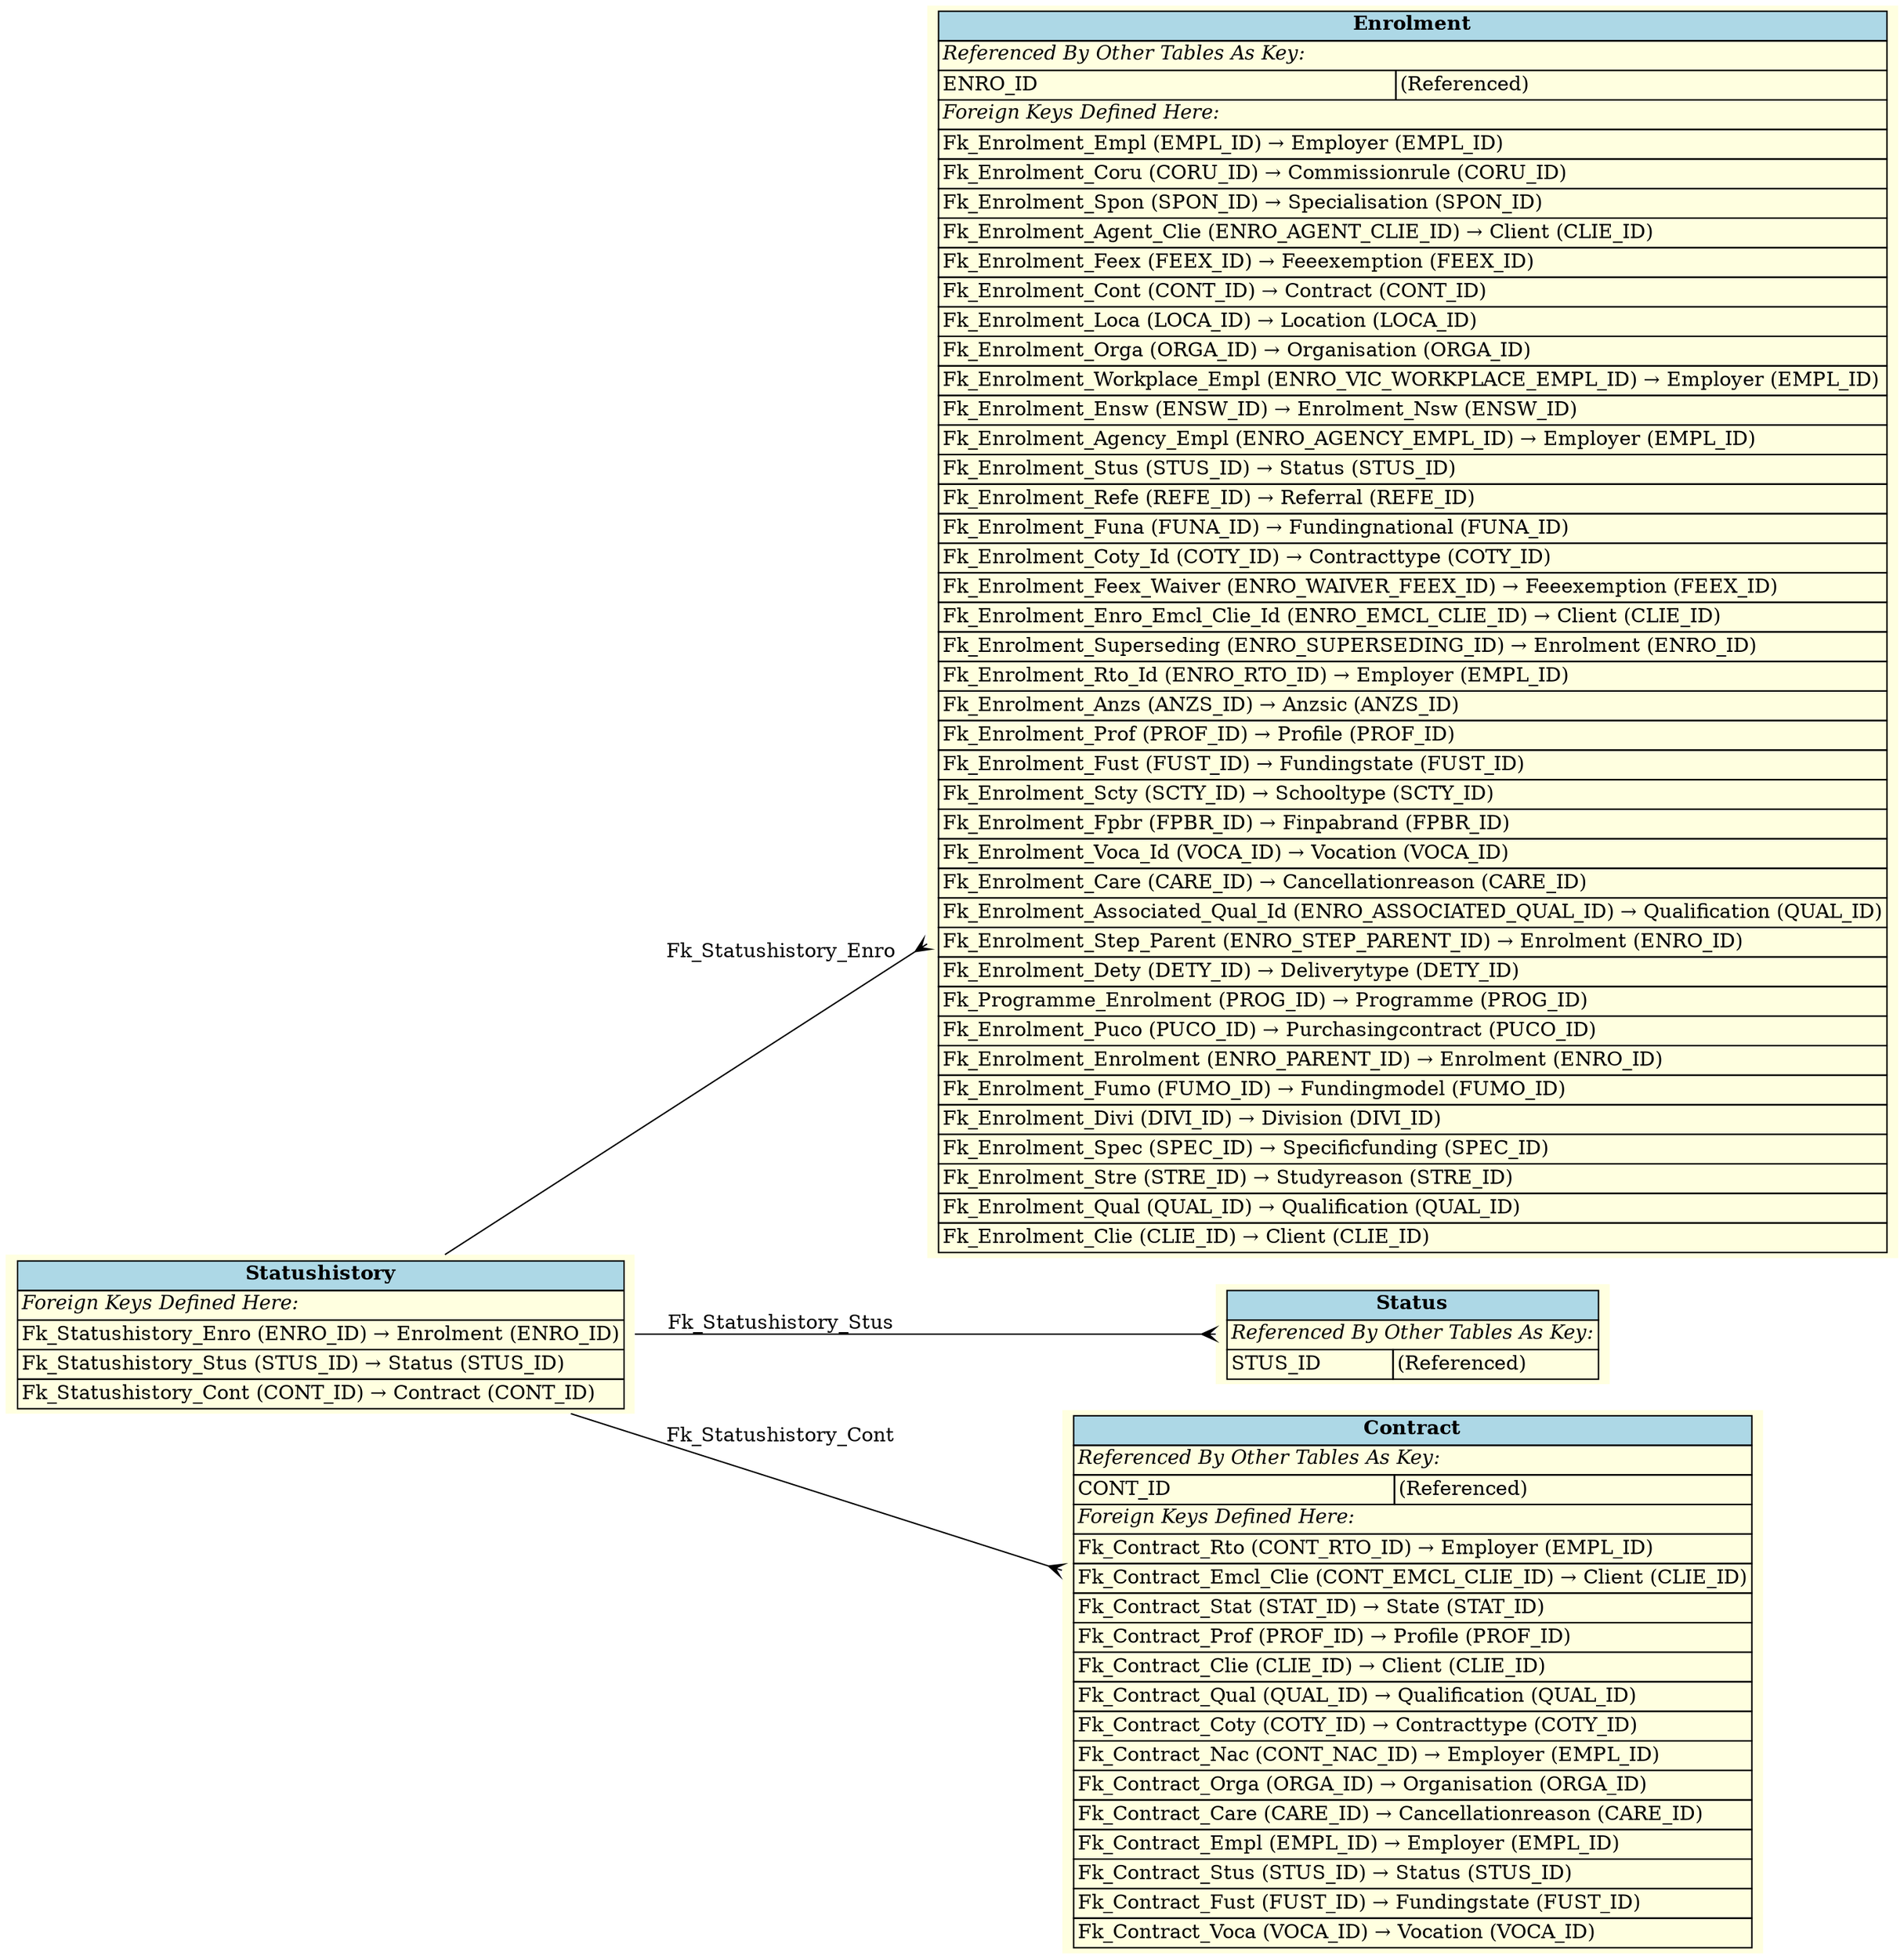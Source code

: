digraph ERD {
  rankdir=LR;
  node [shape=plaintext, style=filled, fillcolor=lightyellow];
  edge [arrowhead=crow, arrowtail=none, dir=both, labelfontsize=10];

  "Enrolment" [
    label=<
    <TABLE BORDER="0" CELLBORDER="1" CELLSPACING="0" BGCOLOR="lightyellow">
      <TR><TD COLSPAN="2" BGCOLOR="lightblue"><B>Enrolment</B></TD></TR>
      <TR><TD COLSPAN="2" ALIGN="LEFT"><I>Referenced By Other Tables As Key:</I></TD></TR>
      <TR><TD ALIGN="LEFT">ENRO_ID</TD><TD ALIGN="LEFT">(Referenced)</TD></TR>
      <TR><TD COLSPAN="2" ALIGN="LEFT"><I>Foreign Keys Defined Here:</I></TD></TR>
      <TR><TD ALIGN="LEFT" COLSPAN="2">Fk_Enrolment_Empl (EMPL_ID) &rarr; Employer (EMPL_ID)</TD></TR>
      <TR><TD ALIGN="LEFT" COLSPAN="2">Fk_Enrolment_Coru (CORU_ID) &rarr; Commissionrule (CORU_ID)</TD></TR>
      <TR><TD ALIGN="LEFT" COLSPAN="2">Fk_Enrolment_Spon (SPON_ID) &rarr; Specialisation (SPON_ID)</TD></TR>
      <TR><TD ALIGN="LEFT" COLSPAN="2">Fk_Enrolment_Agent_Clie (ENRO_AGENT_CLIE_ID) &rarr; Client (CLIE_ID)</TD></TR>
      <TR><TD ALIGN="LEFT" COLSPAN="2">Fk_Enrolment_Feex (FEEX_ID) &rarr; Feeexemption (FEEX_ID)</TD></TR>
      <TR><TD ALIGN="LEFT" COLSPAN="2">Fk_Enrolment_Cont (CONT_ID) &rarr; Contract (CONT_ID)</TD></TR>
      <TR><TD ALIGN="LEFT" COLSPAN="2">Fk_Enrolment_Loca (LOCA_ID) &rarr; Location (LOCA_ID)</TD></TR>
      <TR><TD ALIGN="LEFT" COLSPAN="2">Fk_Enrolment_Orga (ORGA_ID) &rarr; Organisation (ORGA_ID)</TD></TR>
      <TR><TD ALIGN="LEFT" COLSPAN="2">Fk_Enrolment_Workplace_Empl (ENRO_VIC_WORKPLACE_EMPL_ID) &rarr; Employer (EMPL_ID)</TD></TR>
      <TR><TD ALIGN="LEFT" COLSPAN="2">Fk_Enrolment_Ensw (ENSW_ID) &rarr; Enrolment_Nsw (ENSW_ID)</TD></TR>
      <TR><TD ALIGN="LEFT" COLSPAN="2">Fk_Enrolment_Agency_Empl (ENRO_AGENCY_EMPL_ID) &rarr; Employer (EMPL_ID)</TD></TR>
      <TR><TD ALIGN="LEFT" COLSPAN="2">Fk_Enrolment_Stus (STUS_ID) &rarr; Status (STUS_ID)</TD></TR>
      <TR><TD ALIGN="LEFT" COLSPAN="2">Fk_Enrolment_Refe (REFE_ID) &rarr; Referral (REFE_ID)</TD></TR>
      <TR><TD ALIGN="LEFT" COLSPAN="2">Fk_Enrolment_Funa (FUNA_ID) &rarr; Fundingnational (FUNA_ID)</TD></TR>
      <TR><TD ALIGN="LEFT" COLSPAN="2">Fk_Enrolment_Coty_Id (COTY_ID) &rarr; Contracttype (COTY_ID)</TD></TR>
      <TR><TD ALIGN="LEFT" COLSPAN="2">Fk_Enrolment_Feex_Waiver (ENRO_WAIVER_FEEX_ID) &rarr; Feeexemption (FEEX_ID)</TD></TR>
      <TR><TD ALIGN="LEFT" COLSPAN="2">Fk_Enrolment_Enro_Emcl_Clie_Id (ENRO_EMCL_CLIE_ID) &rarr; Client (CLIE_ID)</TD></TR>
      <TR><TD ALIGN="LEFT" COLSPAN="2">Fk_Enrolment_Superseding (ENRO_SUPERSEDING_ID) &rarr; Enrolment (ENRO_ID)</TD></TR>
      <TR><TD ALIGN="LEFT" COLSPAN="2">Fk_Enrolment_Rto_Id (ENRO_RTO_ID) &rarr; Employer (EMPL_ID)</TD></TR>
      <TR><TD ALIGN="LEFT" COLSPAN="2">Fk_Enrolment_Anzs (ANZS_ID) &rarr; Anzsic (ANZS_ID)</TD></TR>
      <TR><TD ALIGN="LEFT" COLSPAN="2">Fk_Enrolment_Prof (PROF_ID) &rarr; Profile (PROF_ID)</TD></TR>
      <TR><TD ALIGN="LEFT" COLSPAN="2">Fk_Enrolment_Fust (FUST_ID) &rarr; Fundingstate (FUST_ID)</TD></TR>
      <TR><TD ALIGN="LEFT" COLSPAN="2">Fk_Enrolment_Scty (SCTY_ID) &rarr; Schooltype (SCTY_ID)</TD></TR>
      <TR><TD ALIGN="LEFT" COLSPAN="2">Fk_Enrolment_Fpbr (FPBR_ID) &rarr; Finpabrand (FPBR_ID)</TD></TR>
      <TR><TD ALIGN="LEFT" COLSPAN="2">Fk_Enrolment_Voca_Id (VOCA_ID) &rarr; Vocation (VOCA_ID)</TD></TR>
      <TR><TD ALIGN="LEFT" COLSPAN="2">Fk_Enrolment_Care (CARE_ID) &rarr; Cancellationreason (CARE_ID)</TD></TR>
      <TR><TD ALIGN="LEFT" COLSPAN="2">Fk_Enrolment_Associated_Qual_Id (ENRO_ASSOCIATED_QUAL_ID) &rarr; Qualification (QUAL_ID)</TD></TR>
      <TR><TD ALIGN="LEFT" COLSPAN="2">Fk_Enrolment_Step_Parent (ENRO_STEP_PARENT_ID) &rarr; Enrolment (ENRO_ID)</TD></TR>
      <TR><TD ALIGN="LEFT" COLSPAN="2">Fk_Enrolment_Dety (DETY_ID) &rarr; Deliverytype (DETY_ID)</TD></TR>
      <TR><TD ALIGN="LEFT" COLSPAN="2">Fk_Programme_Enrolment (PROG_ID) &rarr; Programme (PROG_ID)</TD></TR>
      <TR><TD ALIGN="LEFT" COLSPAN="2">Fk_Enrolment_Puco (PUCO_ID) &rarr; Purchasingcontract (PUCO_ID)</TD></TR>
      <TR><TD ALIGN="LEFT" COLSPAN="2">Fk_Enrolment_Enrolment (ENRO_PARENT_ID) &rarr; Enrolment (ENRO_ID)</TD></TR>
      <TR><TD ALIGN="LEFT" COLSPAN="2">Fk_Enrolment_Fumo (FUMO_ID) &rarr; Fundingmodel (FUMO_ID)</TD></TR>
      <TR><TD ALIGN="LEFT" COLSPAN="2">Fk_Enrolment_Divi (DIVI_ID) &rarr; Division (DIVI_ID)</TD></TR>
      <TR><TD ALIGN="LEFT" COLSPAN="2">Fk_Enrolment_Spec (SPEC_ID) &rarr; Specificfunding (SPEC_ID)</TD></TR>
      <TR><TD ALIGN="LEFT" COLSPAN="2">Fk_Enrolment_Stre (STRE_ID) &rarr; Studyreason (STRE_ID)</TD></TR>
      <TR><TD ALIGN="LEFT" COLSPAN="2">Fk_Enrolment_Qual (QUAL_ID) &rarr; Qualification (QUAL_ID)</TD></TR>
      <TR><TD ALIGN="LEFT" COLSPAN="2">Fk_Enrolment_Clie (CLIE_ID) &rarr; Client (CLIE_ID)</TD></TR>
    </TABLE>
    >
  ];

  "Status" [
    label=<
    <TABLE BORDER="0" CELLBORDER="1" CELLSPACING="0" BGCOLOR="lightyellow">
      <TR><TD COLSPAN="2" BGCOLOR="lightblue"><B>Status</B></TD></TR>
      <TR><TD COLSPAN="2" ALIGN="LEFT"><I>Referenced By Other Tables As Key:</I></TD></TR>
      <TR><TD ALIGN="LEFT">STUS_ID</TD><TD ALIGN="LEFT">(Referenced)</TD></TR>
    </TABLE>
    >
  ];

  "Statushistory" [
    label=<
    <TABLE BORDER="0" CELLBORDER="1" CELLSPACING="0" BGCOLOR="lightyellow">
      <TR><TD COLSPAN="2" BGCOLOR="lightblue"><B>Statushistory</B></TD></TR>
      <TR><TD COLSPAN="2" ALIGN="LEFT"><I>Foreign Keys Defined Here:</I></TD></TR>
      <TR><TD ALIGN="LEFT" COLSPAN="2">Fk_Statushistory_Enro (ENRO_ID) &rarr; Enrolment (ENRO_ID)</TD></TR>
      <TR><TD ALIGN="LEFT" COLSPAN="2">Fk_Statushistory_Stus (STUS_ID) &rarr; Status (STUS_ID)</TD></TR>
      <TR><TD ALIGN="LEFT" COLSPAN="2">Fk_Statushistory_Cont (CONT_ID) &rarr; Contract (CONT_ID)</TD></TR>
    </TABLE>
    >
  ];

  "Contract" [
    label=<
    <TABLE BORDER="0" CELLBORDER="1" CELLSPACING="0" BGCOLOR="lightyellow">
      <TR><TD COLSPAN="2" BGCOLOR="lightblue"><B>Contract</B></TD></TR>
      <TR><TD COLSPAN="2" ALIGN="LEFT"><I>Referenced By Other Tables As Key:</I></TD></TR>
      <TR><TD ALIGN="LEFT">CONT_ID</TD><TD ALIGN="LEFT">(Referenced)</TD></TR>
      <TR><TD COLSPAN="2" ALIGN="LEFT"><I>Foreign Keys Defined Here:</I></TD></TR>
      <TR><TD ALIGN="LEFT" COLSPAN="2">Fk_Contract_Rto (CONT_RTO_ID) &rarr; Employer (EMPL_ID)</TD></TR>
      <TR><TD ALIGN="LEFT" COLSPAN="2">Fk_Contract_Emcl_Clie (CONT_EMCL_CLIE_ID) &rarr; Client (CLIE_ID)</TD></TR>
      <TR><TD ALIGN="LEFT" COLSPAN="2">Fk_Contract_Stat (STAT_ID) &rarr; State (STAT_ID)</TD></TR>
      <TR><TD ALIGN="LEFT" COLSPAN="2">Fk_Contract_Prof (PROF_ID) &rarr; Profile (PROF_ID)</TD></TR>
      <TR><TD ALIGN="LEFT" COLSPAN="2">Fk_Contract_Clie (CLIE_ID) &rarr; Client (CLIE_ID)</TD></TR>
      <TR><TD ALIGN="LEFT" COLSPAN="2">Fk_Contract_Qual (QUAL_ID) &rarr; Qualification (QUAL_ID)</TD></TR>
      <TR><TD ALIGN="LEFT" COLSPAN="2">Fk_Contract_Coty (COTY_ID) &rarr; Contracttype (COTY_ID)</TD></TR>
      <TR><TD ALIGN="LEFT" COLSPAN="2">Fk_Contract_Nac (CONT_NAC_ID) &rarr; Employer (EMPL_ID)</TD></TR>
      <TR><TD ALIGN="LEFT" COLSPAN="2">Fk_Contract_Orga (ORGA_ID) &rarr; Organisation (ORGA_ID)</TD></TR>
      <TR><TD ALIGN="LEFT" COLSPAN="2">Fk_Contract_Care (CARE_ID) &rarr; Cancellationreason (CARE_ID)</TD></TR>
      <TR><TD ALIGN="LEFT" COLSPAN="2">Fk_Contract_Empl (EMPL_ID) &rarr; Employer (EMPL_ID)</TD></TR>
      <TR><TD ALIGN="LEFT" COLSPAN="2">Fk_Contract_Stus (STUS_ID) &rarr; Status (STUS_ID)</TD></TR>
      <TR><TD ALIGN="LEFT" COLSPAN="2">Fk_Contract_Fust (FUST_ID) &rarr; Fundingstate (FUST_ID)</TD></TR>
      <TR><TD ALIGN="LEFT" COLSPAN="2">Fk_Contract_Voca (VOCA_ID) &rarr; Vocation (VOCA_ID)</TD></TR>
    </TABLE>
    >
  ];

  "Statushistory" -> "Contract" [label=" Fk_Statushistory_Cont "];
  "Statushistory" -> "Enrolment" [label=" Fk_Statushistory_Enro "];
  "Statushistory" -> "Status" [label=" Fk_Statushistory_Stus "];
}
